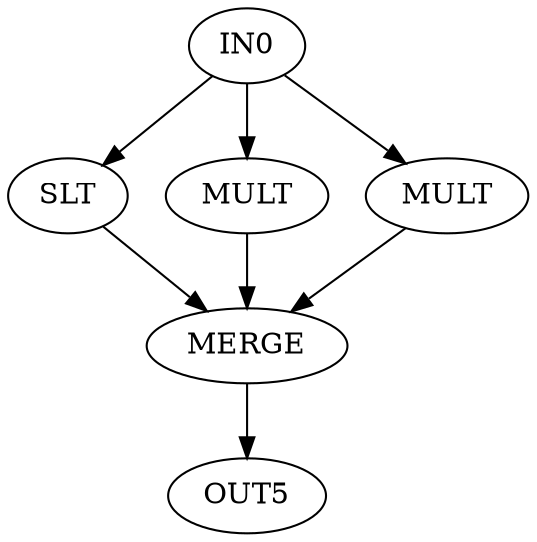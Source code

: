 digraph branch_test{
 0 [ label = IN0 ]
 1 [ label = SLT, VALUE = 16]
 2 [ label = MULT, VALUE = 2]
 3 [ label = MULT, VALUE = 3]
 4 [ label = MERGE]
 5 [ label = OUT5 ]
 0 -> 1
 0 -> 2
 0 -> 3
 1 -> 4
 2 -> 4
 3 -> 4
 4 -> 5
}
